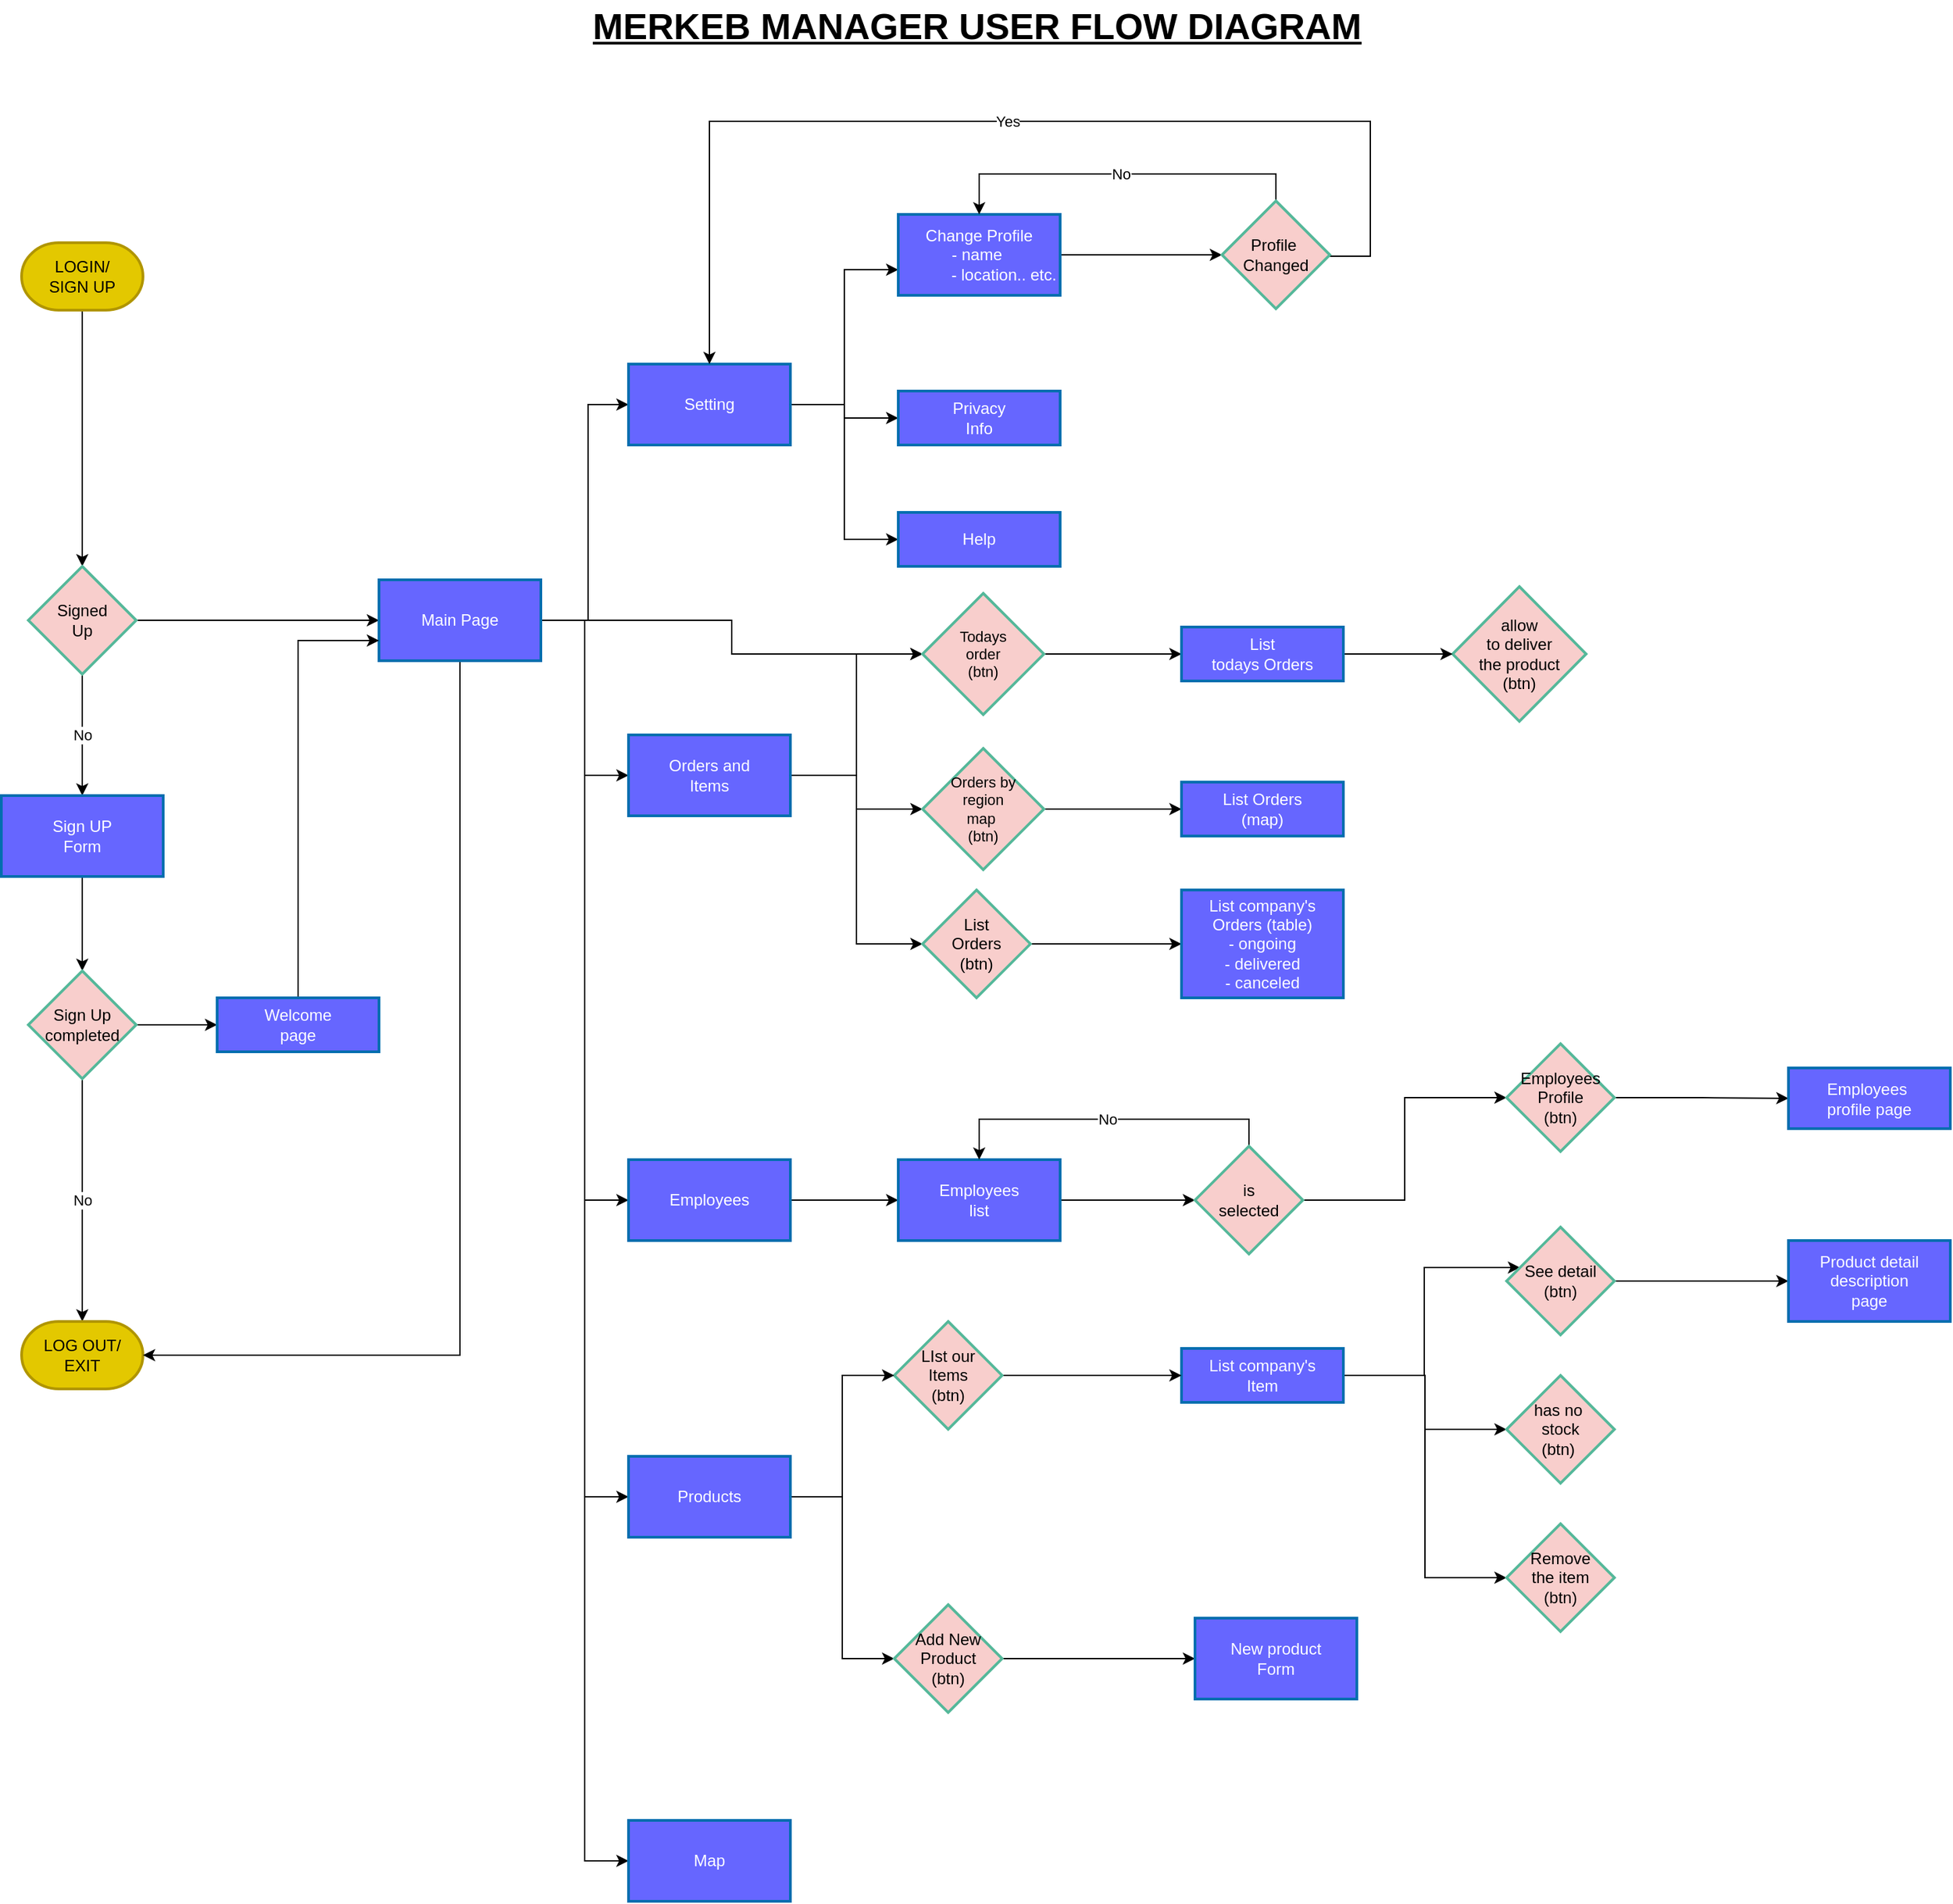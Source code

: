 <mxfile version="16.1.2" type="device"><diagram id="C5RBs43oDa-KdzZeNtuy" name="Page-1"><mxGraphModel dx="1736" dy="2153" grid="1" gridSize="10" guides="1" tooltips="1" connect="1" arrows="1" fold="1" page="1" pageScale="1" pageWidth="827" pageHeight="1169" math="0" shadow="0"><root><mxCell id="WIyWlLk6GJQsqaUBKTNV-0"/><mxCell id="WIyWlLk6GJQsqaUBKTNV-1" parent="WIyWlLk6GJQsqaUBKTNV-0"/><mxCell id="WIyWlLk6GJQsqaUBKTNV-5" value="No" style="edgeStyle=orthogonalEdgeStyle;rounded=0;html=1;jettySize=auto;orthogonalLoop=1;fontSize=11;endArrow=block;endFill=0;endSize=8;strokeWidth=1;shadow=0;labelBackgroundColor=none;" parent="WIyWlLk6GJQsqaUBKTNV-1" edge="1"><mxGeometry y="10" relative="1" as="geometry"><mxPoint as="offset"/><mxPoint x="270" y="210" as="sourcePoint"/></mxGeometry></mxCell><mxCell id="WIyWlLk6GJQsqaUBKTNV-8" value="No" style="rounded=0;html=1;jettySize=auto;orthogonalLoop=1;fontSize=11;endArrow=block;endFill=0;endSize=8;strokeWidth=1;shadow=0;labelBackgroundColor=none;edgeStyle=orthogonalEdgeStyle;" parent="WIyWlLk6GJQsqaUBKTNV-1" edge="1"><mxGeometry x="0.333" y="20" relative="1" as="geometry"><mxPoint as="offset"/><mxPoint x="220" y="370" as="sourcePoint"/></mxGeometry></mxCell><mxCell id="WIyWlLk6GJQsqaUBKTNV-9" value="Yes" style="edgeStyle=orthogonalEdgeStyle;rounded=0;html=1;jettySize=auto;orthogonalLoop=1;fontSize=11;endArrow=block;endFill=0;endSize=8;strokeWidth=1;shadow=0;labelBackgroundColor=none;" parent="WIyWlLk6GJQsqaUBKTNV-1" edge="1"><mxGeometry y="10" relative="1" as="geometry"><mxPoint as="offset"/><mxPoint x="270" y="330" as="sourcePoint"/></mxGeometry></mxCell><mxCell id="RGs9xpDRCPvsPjXUQGGb-3" value="" style="edgeStyle=orthogonalEdgeStyle;rounded=0;orthogonalLoop=1;jettySize=auto;html=1;" parent="WIyWlLk6GJQsqaUBKTNV-1" edge="1"><mxGeometry relative="1" as="geometry"><mxPoint x="220" y="210" as="targetPoint"/></mxGeometry></mxCell><mxCell id="RGs9xpDRCPvsPjXUQGGb-6" value="" style="edgeStyle=orthogonalEdgeStyle;rounded=0;orthogonalLoop=1;jettySize=auto;html=1;" parent="WIyWlLk6GJQsqaUBKTNV-1" source="RGs9xpDRCPvsPjXUQGGb-4" target="RGs9xpDRCPvsPjXUQGGb-5" edge="1"><mxGeometry relative="1" as="geometry"/></mxCell><mxCell id="RGs9xpDRCPvsPjXUQGGb-4" value="LOGIN/&lt;br&gt;SIGN UP" style="strokeWidth=2;html=1;shape=mxgraph.flowchart.terminator;whiteSpace=wrap;fillColor=#e3c800;fontColor=#000000;strokeColor=#B09500;" parent="WIyWlLk6GJQsqaUBKTNV-1" vertex="1"><mxGeometry x="100" y="-50" width="90" height="50" as="geometry"/></mxCell><mxCell id="RGs9xpDRCPvsPjXUQGGb-8" value="No" style="edgeStyle=orthogonalEdgeStyle;rounded=0;orthogonalLoop=1;jettySize=auto;html=1;" parent="WIyWlLk6GJQsqaUBKTNV-1" source="RGs9xpDRCPvsPjXUQGGb-5" target="RGs9xpDRCPvsPjXUQGGb-7" edge="1"><mxGeometry relative="1" as="geometry"/></mxCell><mxCell id="RGs9xpDRCPvsPjXUQGGb-14" value="" style="edgeStyle=orthogonalEdgeStyle;rounded=0;orthogonalLoop=1;jettySize=auto;html=1;" parent="WIyWlLk6GJQsqaUBKTNV-1" source="RGs9xpDRCPvsPjXUQGGb-5" target="RGs9xpDRCPvsPjXUQGGb-13" edge="1"><mxGeometry relative="1" as="geometry"/></mxCell><mxCell id="RGs9xpDRCPvsPjXUQGGb-5" value="Signed&lt;br&gt;Up" style="rhombus;whiteSpace=wrap;html=1;fillColor=#F8CECC;strokeColor=#55B89A;strokeWidth=2;" parent="WIyWlLk6GJQsqaUBKTNV-1" vertex="1"><mxGeometry x="105" y="190" width="80" height="80" as="geometry"/></mxCell><mxCell id="RGs9xpDRCPvsPjXUQGGb-10" value="" style="edgeStyle=orthogonalEdgeStyle;rounded=0;orthogonalLoop=1;jettySize=auto;html=1;" parent="WIyWlLk6GJQsqaUBKTNV-1" source="RGs9xpDRCPvsPjXUQGGb-7" target="RGs9xpDRCPvsPjXUQGGb-9" edge="1"><mxGeometry relative="1" as="geometry"/></mxCell><mxCell id="RGs9xpDRCPvsPjXUQGGb-7" value="Sign UP&lt;br&gt;Form" style="whiteSpace=wrap;html=1;fillColor=#6666FF;strokeColor=#006EAF;strokeWidth=2;fontColor=#ffffff;" parent="WIyWlLk6GJQsqaUBKTNV-1" vertex="1"><mxGeometry x="85" y="360" width="120" height="60" as="geometry"/></mxCell><mxCell id="RGs9xpDRCPvsPjXUQGGb-12" value="No" style="edgeStyle=orthogonalEdgeStyle;rounded=0;orthogonalLoop=1;jettySize=auto;html=1;exitX=0.5;exitY=1;exitDx=0;exitDy=0;entryX=0.5;entryY=0;entryDx=0;entryDy=0;entryPerimeter=0;" parent="WIyWlLk6GJQsqaUBKTNV-1" source="RGs9xpDRCPvsPjXUQGGb-9" target="RGs9xpDRCPvsPjXUQGGb-11" edge="1"><mxGeometry relative="1" as="geometry"/></mxCell><mxCell id="RGs9xpDRCPvsPjXUQGGb-16" value="" style="edgeStyle=orthogonalEdgeStyle;rounded=0;orthogonalLoop=1;jettySize=auto;html=1;" parent="WIyWlLk6GJQsqaUBKTNV-1" source="RGs9xpDRCPvsPjXUQGGb-9" target="RGs9xpDRCPvsPjXUQGGb-15" edge="1"><mxGeometry relative="1" as="geometry"/></mxCell><mxCell id="RGs9xpDRCPvsPjXUQGGb-9" value="Sign Up&lt;br&gt;completed" style="rhombus;whiteSpace=wrap;html=1;fillColor=#F8CECC;strokeColor=#55B89A;fontColor=default;strokeWidth=2;" parent="WIyWlLk6GJQsqaUBKTNV-1" vertex="1"><mxGeometry x="105" y="490" width="80" height="80" as="geometry"/></mxCell><mxCell id="RGs9xpDRCPvsPjXUQGGb-11" value="LOG OUT/&lt;br&gt;EXIT" style="strokeWidth=2;html=1;shape=mxgraph.flowchart.terminator;whiteSpace=wrap;fillColor=#e3c800;fontColor=#000000;strokeColor=#B09500;" parent="WIyWlLk6GJQsqaUBKTNV-1" vertex="1"><mxGeometry x="100" y="750" width="90" height="50" as="geometry"/></mxCell><mxCell id="RGs9xpDRCPvsPjXUQGGb-19" value="" style="edgeStyle=orthogonalEdgeStyle;rounded=0;orthogonalLoop=1;jettySize=auto;html=1;" parent="WIyWlLk6GJQsqaUBKTNV-1" source="RGs9xpDRCPvsPjXUQGGb-13" target="RGs9xpDRCPvsPjXUQGGb-18" edge="1"><mxGeometry relative="1" as="geometry"><Array as="points"><mxPoint x="520" y="230"/><mxPoint x="520" y="70"/></Array></mxGeometry></mxCell><mxCell id="RGs9xpDRCPvsPjXUQGGb-33" style="edgeStyle=orthogonalEdgeStyle;rounded=0;orthogonalLoop=1;jettySize=auto;html=1;exitX=1;exitY=0.5;exitDx=0;exitDy=0;entryX=0;entryY=0.5;entryDx=0;entryDy=0;" parent="WIyWlLk6GJQsqaUBKTNV-1" source="RGs9xpDRCPvsPjXUQGGb-13" target="RGs9xpDRCPvsPjXUQGGb-31" edge="1"><mxGeometry relative="1" as="geometry"/></mxCell><mxCell id="RGs9xpDRCPvsPjXUQGGb-37" style="edgeStyle=orthogonalEdgeStyle;rounded=0;orthogonalLoop=1;jettySize=auto;html=1;exitX=1;exitY=0.5;exitDx=0;exitDy=0;entryX=0;entryY=0.5;entryDx=0;entryDy=0;" parent="WIyWlLk6GJQsqaUBKTNV-1" source="RGs9xpDRCPvsPjXUQGGb-13" target="RGs9xpDRCPvsPjXUQGGb-36" edge="1"><mxGeometry relative="1" as="geometry"/></mxCell><mxCell id="RGs9xpDRCPvsPjXUQGGb-41" style="edgeStyle=orthogonalEdgeStyle;rounded=0;orthogonalLoop=1;jettySize=auto;html=1;exitX=1;exitY=0.5;exitDx=0;exitDy=0;entryX=0;entryY=0.5;entryDx=0;entryDy=0;" parent="WIyWlLk6GJQsqaUBKTNV-1" source="RGs9xpDRCPvsPjXUQGGb-13" target="RGs9xpDRCPvsPjXUQGGb-40" edge="1"><mxGeometry relative="1" as="geometry"/></mxCell><mxCell id="RGs9xpDRCPvsPjXUQGGb-42" style="edgeStyle=orthogonalEdgeStyle;rounded=0;orthogonalLoop=1;jettySize=auto;html=1;exitX=0.5;exitY=1;exitDx=0;exitDy=0;entryX=1;entryY=0.5;entryDx=0;entryDy=0;entryPerimeter=0;" parent="WIyWlLk6GJQsqaUBKTNV-1" source="RGs9xpDRCPvsPjXUQGGb-13" target="RGs9xpDRCPvsPjXUQGGb-11" edge="1"><mxGeometry relative="1" as="geometry"/></mxCell><mxCell id="BPFzXeTveqE4ycmZ5_by-41" style="edgeStyle=orthogonalEdgeStyle;rounded=0;orthogonalLoop=1;jettySize=auto;html=1;exitX=1;exitY=0.5;exitDx=0;exitDy=0;entryX=0;entryY=0.5;entryDx=0;entryDy=0;fontSize=11;" edge="1" parent="WIyWlLk6GJQsqaUBKTNV-1" source="RGs9xpDRCPvsPjXUQGGb-13" target="BPFzXeTveqE4ycmZ5_by-25"><mxGeometry relative="1" as="geometry"/></mxCell><mxCell id="BPFzXeTveqE4ycmZ5_by-48" style="edgeStyle=orthogonalEdgeStyle;rounded=0;orthogonalLoop=1;jettySize=auto;html=1;exitX=1;exitY=0.5;exitDx=0;exitDy=0;fontSize=11;" edge="1" parent="WIyWlLk6GJQsqaUBKTNV-1" source="RGs9xpDRCPvsPjXUQGGb-13" target="BPFzXeTveqE4ycmZ5_by-42"><mxGeometry relative="1" as="geometry"/></mxCell><mxCell id="RGs9xpDRCPvsPjXUQGGb-13" value="Main Page" style="whiteSpace=wrap;html=1;fillColor=#6666FF;strokeColor=#006EAF;strokeWidth=2;fontColor=#ffffff;" parent="WIyWlLk6GJQsqaUBKTNV-1" vertex="1"><mxGeometry x="365" y="200" width="120" height="60" as="geometry"/></mxCell><mxCell id="RGs9xpDRCPvsPjXUQGGb-17" style="edgeStyle=orthogonalEdgeStyle;rounded=0;orthogonalLoop=1;jettySize=auto;html=1;exitX=0.5;exitY=0;exitDx=0;exitDy=0;entryX=0;entryY=0.75;entryDx=0;entryDy=0;" parent="WIyWlLk6GJQsqaUBKTNV-1" source="RGs9xpDRCPvsPjXUQGGb-15" target="RGs9xpDRCPvsPjXUQGGb-13" edge="1"><mxGeometry relative="1" as="geometry"/></mxCell><mxCell id="RGs9xpDRCPvsPjXUQGGb-15" value="Welcome&lt;br&gt;page" style="whiteSpace=wrap;html=1;fillColor=#6666FF;strokeColor=#006EAF;strokeWidth=2;fontColor=#ffffff;" parent="WIyWlLk6GJQsqaUBKTNV-1" vertex="1"><mxGeometry x="245" y="510" width="120" height="40" as="geometry"/></mxCell><mxCell id="RGs9xpDRCPvsPjXUQGGb-21" value="" style="edgeStyle=orthogonalEdgeStyle;rounded=0;orthogonalLoop=1;jettySize=auto;html=1;" parent="WIyWlLk6GJQsqaUBKTNV-1" source="RGs9xpDRCPvsPjXUQGGb-18" target="RGs9xpDRCPvsPjXUQGGb-20" edge="1"><mxGeometry relative="1" as="geometry"><Array as="points"><mxPoint x="710" y="70"/><mxPoint x="710" y="-30"/></Array></mxGeometry></mxCell><mxCell id="RGs9xpDRCPvsPjXUQGGb-28" style="edgeStyle=orthogonalEdgeStyle;rounded=0;orthogonalLoop=1;jettySize=auto;html=1;exitX=1;exitY=0.5;exitDx=0;exitDy=0;entryX=0;entryY=0.5;entryDx=0;entryDy=0;" parent="WIyWlLk6GJQsqaUBKTNV-1" source="RGs9xpDRCPvsPjXUQGGb-18" target="RGs9xpDRCPvsPjXUQGGb-27" edge="1"><mxGeometry relative="1" as="geometry"/></mxCell><mxCell id="RGs9xpDRCPvsPjXUQGGb-30" style="edgeStyle=orthogonalEdgeStyle;rounded=0;orthogonalLoop=1;jettySize=auto;html=1;exitX=1;exitY=0.5;exitDx=0;exitDy=0;entryX=0;entryY=0.5;entryDx=0;entryDy=0;" parent="WIyWlLk6GJQsqaUBKTNV-1" source="RGs9xpDRCPvsPjXUQGGb-18" target="RGs9xpDRCPvsPjXUQGGb-29" edge="1"><mxGeometry relative="1" as="geometry"/></mxCell><mxCell id="RGs9xpDRCPvsPjXUQGGb-18" value="Setting" style="whiteSpace=wrap;html=1;fillColor=#6666FF;strokeColor=#006EAF;fontColor=#ffffff;strokeWidth=2;" parent="WIyWlLk6GJQsqaUBKTNV-1" vertex="1"><mxGeometry x="550" y="40" width="120" height="60" as="geometry"/></mxCell><mxCell id="RGs9xpDRCPvsPjXUQGGb-23" value="" style="edgeStyle=orthogonalEdgeStyle;rounded=0;orthogonalLoop=1;jettySize=auto;html=1;" parent="WIyWlLk6GJQsqaUBKTNV-1" source="RGs9xpDRCPvsPjXUQGGb-20" target="RGs9xpDRCPvsPjXUQGGb-22" edge="1"><mxGeometry relative="1" as="geometry"/></mxCell><mxCell id="RGs9xpDRCPvsPjXUQGGb-20" value="Change Profile&lt;br&gt;- name&amp;nbsp;&lt;br&gt;&amp;nbsp; &amp;nbsp; &amp;nbsp; &amp;nbsp; &amp;nbsp; &amp;nbsp;- location.. etc." style="whiteSpace=wrap;html=1;fillColor=#6666FF;strokeColor=#006EAF;fontColor=#ffffff;strokeWidth=2;" parent="WIyWlLk6GJQsqaUBKTNV-1" vertex="1"><mxGeometry x="750" y="-71" width="120" height="60" as="geometry"/></mxCell><mxCell id="RGs9xpDRCPvsPjXUQGGb-24" value="No" style="edgeStyle=orthogonalEdgeStyle;rounded=0;orthogonalLoop=1;jettySize=auto;html=1;exitX=0.5;exitY=0;exitDx=0;exitDy=0;entryX=0.5;entryY=0;entryDx=0;entryDy=0;" parent="WIyWlLk6GJQsqaUBKTNV-1" source="RGs9xpDRCPvsPjXUQGGb-22" target="RGs9xpDRCPvsPjXUQGGb-20" edge="1"><mxGeometry relative="1" as="geometry"/></mxCell><mxCell id="RGs9xpDRCPvsPjXUQGGb-26" value="Yes" style="edgeStyle=orthogonalEdgeStyle;rounded=0;orthogonalLoop=1;jettySize=auto;html=1;exitX=1;exitY=0.5;exitDx=0;exitDy=0;entryX=0.5;entryY=0;entryDx=0;entryDy=0;" parent="WIyWlLk6GJQsqaUBKTNV-1" source="RGs9xpDRCPvsPjXUQGGb-22" target="RGs9xpDRCPvsPjXUQGGb-18" edge="1"><mxGeometry relative="1" as="geometry"><Array as="points"><mxPoint x="1100" y="-40"/><mxPoint x="1100" y="-140"/><mxPoint x="610" y="-140"/></Array></mxGeometry></mxCell><mxCell id="RGs9xpDRCPvsPjXUQGGb-22" value="Profile&amp;nbsp;&lt;br&gt;Changed" style="rhombus;whiteSpace=wrap;html=1;fillColor=#F8CECC;strokeColor=#55B89A;fontColor=default;strokeWidth=2;" parent="WIyWlLk6GJQsqaUBKTNV-1" vertex="1"><mxGeometry x="990" y="-81" width="80" height="80" as="geometry"/></mxCell><mxCell id="RGs9xpDRCPvsPjXUQGGb-27" value="Privacy&lt;br&gt;Info" style="whiteSpace=wrap;html=1;fillColor=#6666FF;strokeColor=#006EAF;fontColor=#ffffff;strokeWidth=2;" parent="WIyWlLk6GJQsqaUBKTNV-1" vertex="1"><mxGeometry x="750" y="60" width="120" height="40" as="geometry"/></mxCell><mxCell id="RGs9xpDRCPvsPjXUQGGb-29" value="Help" style="whiteSpace=wrap;html=1;fillColor=#6666FF;strokeColor=#006EAF;fontColor=#ffffff;strokeWidth=2;" parent="WIyWlLk6GJQsqaUBKTNV-1" vertex="1"><mxGeometry x="750" y="150" width="120" height="40" as="geometry"/></mxCell><mxCell id="BPFzXeTveqE4ycmZ5_by-9" style="edgeStyle=orthogonalEdgeStyle;rounded=0;orthogonalLoop=1;jettySize=auto;html=1;exitX=1;exitY=0.5;exitDx=0;exitDy=0;" edge="1" parent="WIyWlLk6GJQsqaUBKTNV-1" source="RGs9xpDRCPvsPjXUQGGb-31" target="BPFzXeTveqE4ycmZ5_by-7"><mxGeometry relative="1" as="geometry"/></mxCell><mxCell id="BPFzXeTveqE4ycmZ5_by-10" style="edgeStyle=orthogonalEdgeStyle;rounded=0;orthogonalLoop=1;jettySize=auto;html=1;exitX=1;exitY=0.5;exitDx=0;exitDy=0;entryX=0;entryY=0.5;entryDx=0;entryDy=0;fontSize=11;" edge="1" parent="WIyWlLk6GJQsqaUBKTNV-1" source="RGs9xpDRCPvsPjXUQGGb-31" target="BPFzXeTveqE4ycmZ5_by-8"><mxGeometry relative="1" as="geometry"/></mxCell><mxCell id="BPFzXeTveqE4ycmZ5_by-47" style="edgeStyle=orthogonalEdgeStyle;rounded=0;orthogonalLoop=1;jettySize=auto;html=1;exitX=1;exitY=0.5;exitDx=0;exitDy=0;entryX=0;entryY=0.5;entryDx=0;entryDy=0;fontSize=11;" edge="1" parent="WIyWlLk6GJQsqaUBKTNV-1" source="RGs9xpDRCPvsPjXUQGGb-31" target="BPFzXeTveqE4ycmZ5_by-42"><mxGeometry relative="1" as="geometry"/></mxCell><mxCell id="RGs9xpDRCPvsPjXUQGGb-31" value="Orders and&lt;br&gt;Items" style="whiteSpace=wrap;html=1;fillColor=#6666FF;strokeColor=#006EAF;fontColor=#ffffff;strokeWidth=2;" parent="WIyWlLk6GJQsqaUBKTNV-1" vertex="1"><mxGeometry x="550" y="315" width="120" height="60" as="geometry"/></mxCell><mxCell id="BPFzXeTveqE4ycmZ5_by-17" value="" style="edgeStyle=orthogonalEdgeStyle;rounded=0;orthogonalLoop=1;jettySize=auto;html=1;fontSize=11;" edge="1" parent="WIyWlLk6GJQsqaUBKTNV-1" source="RGs9xpDRCPvsPjXUQGGb-36" target="BPFzXeTveqE4ycmZ5_by-16"><mxGeometry relative="1" as="geometry"/></mxCell><mxCell id="RGs9xpDRCPvsPjXUQGGb-36" value="Employees" style="whiteSpace=wrap;html=1;fillColor=#6666FF;strokeColor=#006EAF;fontColor=#ffffff;strokeWidth=2;" parent="WIyWlLk6GJQsqaUBKTNV-1" vertex="1"><mxGeometry x="550" y="630" width="120" height="60" as="geometry"/></mxCell><mxCell id="RGs9xpDRCPvsPjXUQGGb-40" value="Map" style="whiteSpace=wrap;html=1;fillColor=#6666FF;strokeColor=#006EAF;fontColor=#ffffff;strokeWidth=2;" parent="WIyWlLk6GJQsqaUBKTNV-1" vertex="1"><mxGeometry x="550" y="1120" width="120" height="60" as="geometry"/></mxCell><mxCell id="BPFzXeTveqE4ycmZ5_by-36" value="" style="edgeStyle=orthogonalEdgeStyle;rounded=0;orthogonalLoop=1;jettySize=auto;html=1;fontSize=11;" edge="1" parent="WIyWlLk6GJQsqaUBKTNV-1" source="BPFzXeTveqE4ycmZ5_by-0" target="BPFzXeTveqE4ycmZ5_by-35"><mxGeometry relative="1" as="geometry"><Array as="points"><mxPoint x="1140" y="790"/><mxPoint x="1140" y="710"/></Array></mxGeometry></mxCell><mxCell id="BPFzXeTveqE4ycmZ5_by-51" style="edgeStyle=orthogonalEdgeStyle;rounded=0;orthogonalLoop=1;jettySize=auto;html=1;exitX=1;exitY=0.5;exitDx=0;exitDy=0;entryX=0;entryY=0.5;entryDx=0;entryDy=0;fontSize=11;" edge="1" parent="WIyWlLk6GJQsqaUBKTNV-1" source="BPFzXeTveqE4ycmZ5_by-0" target="BPFzXeTveqE4ycmZ5_by-49"><mxGeometry relative="1" as="geometry"/></mxCell><mxCell id="BPFzXeTveqE4ycmZ5_by-52" style="edgeStyle=orthogonalEdgeStyle;rounded=0;orthogonalLoop=1;jettySize=auto;html=1;exitX=1;exitY=0.5;exitDx=0;exitDy=0;entryX=0;entryY=0.5;entryDx=0;entryDy=0;fontSize=11;" edge="1" parent="WIyWlLk6GJQsqaUBKTNV-1" source="BPFzXeTveqE4ycmZ5_by-0" target="BPFzXeTveqE4ycmZ5_by-50"><mxGeometry relative="1" as="geometry"/></mxCell><mxCell id="BPFzXeTveqE4ycmZ5_by-0" value="List company's&lt;br&gt;Item" style="whiteSpace=wrap;html=1;fillColor=#6666FF;strokeColor=#006EAF;fontColor=#ffffff;strokeWidth=2;" vertex="1" parent="WIyWlLk6GJQsqaUBKTNV-1"><mxGeometry x="960" y="770" width="120" height="40" as="geometry"/></mxCell><mxCell id="BPFzXeTveqE4ycmZ5_by-1" value="allow&lt;br&gt;to deliver&lt;br&gt;the product&lt;br&gt;(btn)" style="rhombus;whiteSpace=wrap;html=1;fillColor=#F8CECC;strokeColor=#55B89A;fontColor=default;strokeWidth=2;" vertex="1" parent="WIyWlLk6GJQsqaUBKTNV-1"><mxGeometry x="1161" y="205" width="99" height="100" as="geometry"/></mxCell><mxCell id="BPFzXeTveqE4ycmZ5_by-11" style="edgeStyle=orthogonalEdgeStyle;rounded=0;orthogonalLoop=1;jettySize=auto;html=1;exitX=1;exitY=0.5;exitDx=0;exitDy=0;fontSize=11;" edge="1" parent="WIyWlLk6GJQsqaUBKTNV-1" source="BPFzXeTveqE4ycmZ5_by-6" target="BPFzXeTveqE4ycmZ5_by-0"><mxGeometry relative="1" as="geometry"/></mxCell><mxCell id="BPFzXeTveqE4ycmZ5_by-6" value="LIst our&lt;br&gt;Items&lt;br&gt;(btn)" style="rhombus;whiteSpace=wrap;html=1;fillColor=#F8CECC;strokeColor=#55B89A;fontColor=default;strokeWidth=2;" vertex="1" parent="WIyWlLk6GJQsqaUBKTNV-1"><mxGeometry x="747" y="750" width="80" height="80" as="geometry"/></mxCell><mxCell id="BPFzXeTveqE4ycmZ5_by-14" style="edgeStyle=orthogonalEdgeStyle;rounded=0;orthogonalLoop=1;jettySize=auto;html=1;exitX=1;exitY=0.5;exitDx=0;exitDy=0;fontSize=11;" edge="1" parent="WIyWlLk6GJQsqaUBKTNV-1" source="BPFzXeTveqE4ycmZ5_by-7" target="BPFzXeTveqE4ycmZ5_by-12"><mxGeometry relative="1" as="geometry"/></mxCell><mxCell id="BPFzXeTveqE4ycmZ5_by-7" value="Orders by&lt;br style=&quot;font-size: 11px;&quot;&gt;region&lt;br style=&quot;font-size: 11px;&quot;&gt;map&amp;nbsp;&lt;br style=&quot;font-size: 11px;&quot;&gt;(btn)" style="rhombus;whiteSpace=wrap;html=1;fillColor=#F8CECC;strokeColor=#55B89A;fontColor=default;strokeWidth=2;fontSize=11;" vertex="1" parent="WIyWlLk6GJQsqaUBKTNV-1"><mxGeometry x="768" y="325" width="90" height="90" as="geometry"/></mxCell><mxCell id="BPFzXeTveqE4ycmZ5_by-15" style="edgeStyle=orthogonalEdgeStyle;rounded=0;orthogonalLoop=1;jettySize=auto;html=1;exitX=1;exitY=0.5;exitDx=0;exitDy=0;fontSize=11;" edge="1" parent="WIyWlLk6GJQsqaUBKTNV-1" source="BPFzXeTveqE4ycmZ5_by-8" target="BPFzXeTveqE4ycmZ5_by-13"><mxGeometry relative="1" as="geometry"/></mxCell><mxCell id="BPFzXeTveqE4ycmZ5_by-8" value="List&lt;br&gt;Orders&lt;br&gt;(btn)" style="rhombus;whiteSpace=wrap;html=1;fillColor=#F8CECC;strokeColor=#55B89A;fontColor=default;strokeWidth=2;" vertex="1" parent="WIyWlLk6GJQsqaUBKTNV-1"><mxGeometry x="768" y="430" width="80" height="80" as="geometry"/></mxCell><mxCell id="BPFzXeTveqE4ycmZ5_by-12" value="List Orders&lt;br&gt;(map)" style="whiteSpace=wrap;html=1;fillColor=#6666FF;strokeColor=#006EAF;fontColor=#ffffff;strokeWidth=2;" vertex="1" parent="WIyWlLk6GJQsqaUBKTNV-1"><mxGeometry x="960" y="350" width="120" height="40" as="geometry"/></mxCell><mxCell id="BPFzXeTveqE4ycmZ5_by-13" value="List company's&lt;br&gt;Orders (table)&lt;br&gt;- ongoing&lt;br&gt;- delivered&lt;br&gt;- canceled" style="whiteSpace=wrap;html=1;fillColor=#6666FF;strokeColor=#006EAF;fontColor=#ffffff;strokeWidth=2;" vertex="1" parent="WIyWlLk6GJQsqaUBKTNV-1"><mxGeometry x="960" y="430" width="120" height="80" as="geometry"/></mxCell><mxCell id="BPFzXeTveqE4ycmZ5_by-19" value="" style="edgeStyle=orthogonalEdgeStyle;rounded=0;orthogonalLoop=1;jettySize=auto;html=1;fontSize=11;" edge="1" parent="WIyWlLk6GJQsqaUBKTNV-1" source="BPFzXeTveqE4ycmZ5_by-16" target="BPFzXeTveqE4ycmZ5_by-18"><mxGeometry relative="1" as="geometry"/></mxCell><mxCell id="BPFzXeTveqE4ycmZ5_by-16" value="Employees&lt;br&gt;list" style="whiteSpace=wrap;html=1;fillColor=#6666FF;strokeColor=#006EAF;fontColor=#ffffff;strokeWidth=2;" vertex="1" parent="WIyWlLk6GJQsqaUBKTNV-1"><mxGeometry x="750" y="630" width="120" height="60" as="geometry"/></mxCell><mxCell id="BPFzXeTveqE4ycmZ5_by-20" value="No" style="edgeStyle=orthogonalEdgeStyle;rounded=0;orthogonalLoop=1;jettySize=auto;html=1;exitX=0.5;exitY=0;exitDx=0;exitDy=0;entryX=0.5;entryY=0;entryDx=0;entryDy=0;fontSize=11;" edge="1" parent="WIyWlLk6GJQsqaUBKTNV-1" source="BPFzXeTveqE4ycmZ5_by-18" target="BPFzXeTveqE4ycmZ5_by-16"><mxGeometry relative="1" as="geometry"/></mxCell><mxCell id="BPFzXeTveqE4ycmZ5_by-22" value="" style="edgeStyle=orthogonalEdgeStyle;rounded=0;orthogonalLoop=1;jettySize=auto;html=1;fontSize=11;" edge="1" parent="WIyWlLk6GJQsqaUBKTNV-1" source="BPFzXeTveqE4ycmZ5_by-18" target="BPFzXeTveqE4ycmZ5_by-21"><mxGeometry relative="1" as="geometry"/></mxCell><mxCell id="BPFzXeTveqE4ycmZ5_by-18" value="is &lt;br&gt;selected" style="rhombus;whiteSpace=wrap;html=1;fillColor=#F8CECC;strokeColor=#55B89A;fontColor=default;strokeWidth=2;" vertex="1" parent="WIyWlLk6GJQsqaUBKTNV-1"><mxGeometry x="970" y="620" width="80" height="80" as="geometry"/></mxCell><mxCell id="BPFzXeTveqE4ycmZ5_by-34" value="" style="edgeStyle=orthogonalEdgeStyle;rounded=0;orthogonalLoop=1;jettySize=auto;html=1;fontSize=11;" edge="1" parent="WIyWlLk6GJQsqaUBKTNV-1" source="BPFzXeTveqE4ycmZ5_by-21" target="BPFzXeTveqE4ycmZ5_by-33"><mxGeometry relative="1" as="geometry"/></mxCell><mxCell id="BPFzXeTveqE4ycmZ5_by-21" value="Employees&lt;br&gt;Profile&lt;br&gt;(btn)" style="rhombus;whiteSpace=wrap;html=1;fillColor=#F8CECC;strokeColor=#55B89A;fontColor=default;strokeWidth=2;" vertex="1" parent="WIyWlLk6GJQsqaUBKTNV-1"><mxGeometry x="1201" y="544" width="80" height="80" as="geometry"/></mxCell><mxCell id="BPFzXeTveqE4ycmZ5_by-39" style="edgeStyle=orthogonalEdgeStyle;rounded=0;orthogonalLoop=1;jettySize=auto;html=1;exitX=1;exitY=0.5;exitDx=0;exitDy=0;entryX=0;entryY=0.5;entryDx=0;entryDy=0;fontSize=11;" edge="1" parent="WIyWlLk6GJQsqaUBKTNV-1" source="BPFzXeTveqE4ycmZ5_by-25" target="BPFzXeTveqE4ycmZ5_by-6"><mxGeometry relative="1" as="geometry"/></mxCell><mxCell id="BPFzXeTveqE4ycmZ5_by-40" style="edgeStyle=orthogonalEdgeStyle;rounded=0;orthogonalLoop=1;jettySize=auto;html=1;exitX=1;exitY=0.5;exitDx=0;exitDy=0;entryX=0;entryY=0.5;entryDx=0;entryDy=0;fontSize=11;" edge="1" parent="WIyWlLk6GJQsqaUBKTNV-1" source="BPFzXeTveqE4ycmZ5_by-25" target="BPFzXeTveqE4ycmZ5_by-26"><mxGeometry relative="1" as="geometry"/></mxCell><mxCell id="BPFzXeTveqE4ycmZ5_by-25" value="Products" style="whiteSpace=wrap;html=1;fillColor=#6666FF;strokeColor=#006EAF;fontColor=#ffffff;strokeWidth=2;" vertex="1" parent="WIyWlLk6GJQsqaUBKTNV-1"><mxGeometry x="550" y="850" width="120" height="60" as="geometry"/></mxCell><mxCell id="BPFzXeTveqE4ycmZ5_by-28" value="" style="edgeStyle=orthogonalEdgeStyle;rounded=0;orthogonalLoop=1;jettySize=auto;html=1;fontSize=11;" edge="1" parent="WIyWlLk6GJQsqaUBKTNV-1" source="BPFzXeTveqE4ycmZ5_by-26" target="BPFzXeTveqE4ycmZ5_by-27"><mxGeometry relative="1" as="geometry"/></mxCell><mxCell id="BPFzXeTveqE4ycmZ5_by-26" value="Add New&lt;br&gt;Product&lt;br&gt;(btn)" style="rhombus;whiteSpace=wrap;html=1;fillColor=#F8CECC;strokeColor=#55B89A;fontColor=default;strokeWidth=2;" vertex="1" parent="WIyWlLk6GJQsqaUBKTNV-1"><mxGeometry x="747" y="960" width="80" height="80" as="geometry"/></mxCell><mxCell id="BPFzXeTveqE4ycmZ5_by-27" value="New product&lt;br&gt;Form" style="whiteSpace=wrap;html=1;fillColor=#6666FF;strokeColor=#006EAF;strokeWidth=2;fontColor=#ffffff;" vertex="1" parent="WIyWlLk6GJQsqaUBKTNV-1"><mxGeometry x="970" y="970" width="120" height="60" as="geometry"/></mxCell><mxCell id="BPFzXeTveqE4ycmZ5_by-33" value="Employees&amp;nbsp;&lt;br&gt;profile page" style="whiteSpace=wrap;html=1;fillColor=#6666FF;strokeColor=#006EAF;strokeWidth=2;fontColor=#ffffff;" vertex="1" parent="WIyWlLk6GJQsqaUBKTNV-1"><mxGeometry x="1410" y="562" width="120" height="45" as="geometry"/></mxCell><mxCell id="BPFzXeTveqE4ycmZ5_by-38" value="" style="edgeStyle=orthogonalEdgeStyle;rounded=0;orthogonalLoop=1;jettySize=auto;html=1;fontSize=11;" edge="1" parent="WIyWlLk6GJQsqaUBKTNV-1" source="BPFzXeTveqE4ycmZ5_by-35" target="BPFzXeTveqE4ycmZ5_by-37"><mxGeometry relative="1" as="geometry"/></mxCell><mxCell id="BPFzXeTveqE4ycmZ5_by-35" value="See detail&lt;br&gt;(btn)" style="rhombus;whiteSpace=wrap;html=1;fillColor=#F8CECC;strokeColor=#55B89A;fontColor=default;strokeWidth=2;" vertex="1" parent="WIyWlLk6GJQsqaUBKTNV-1"><mxGeometry x="1201" y="680" width="80" height="80" as="geometry"/></mxCell><mxCell id="BPFzXeTveqE4ycmZ5_by-37" value="Product detail&lt;br&gt;description&lt;br&gt;page" style="whiteSpace=wrap;html=1;fillColor=#6666FF;strokeColor=#006EAF;strokeWidth=2;fontColor=#ffffff;" vertex="1" parent="WIyWlLk6GJQsqaUBKTNV-1"><mxGeometry x="1410" y="690" width="120" height="60" as="geometry"/></mxCell><mxCell id="BPFzXeTveqE4ycmZ5_by-44" style="edgeStyle=orthogonalEdgeStyle;rounded=0;orthogonalLoop=1;jettySize=auto;html=1;exitX=1;exitY=0.5;exitDx=0;exitDy=0;entryX=0;entryY=0.5;entryDx=0;entryDy=0;fontSize=11;" edge="1" parent="WIyWlLk6GJQsqaUBKTNV-1" source="BPFzXeTveqE4ycmZ5_by-42" target="BPFzXeTveqE4ycmZ5_by-43"><mxGeometry relative="1" as="geometry"/></mxCell><mxCell id="BPFzXeTveqE4ycmZ5_by-42" value="Todays&lt;br&gt;order&lt;br&gt;(btn)" style="rhombus;whiteSpace=wrap;html=1;fillColor=#F8CECC;strokeColor=#55B89A;fontColor=default;strokeWidth=2;fontSize=11;" vertex="1" parent="WIyWlLk6GJQsqaUBKTNV-1"><mxGeometry x="768" y="210" width="90" height="90" as="geometry"/></mxCell><mxCell id="BPFzXeTveqE4ycmZ5_by-46" style="edgeStyle=orthogonalEdgeStyle;rounded=0;orthogonalLoop=1;jettySize=auto;html=1;exitX=1;exitY=0.5;exitDx=0;exitDy=0;entryX=0;entryY=0.5;entryDx=0;entryDy=0;fontSize=11;" edge="1" parent="WIyWlLk6GJQsqaUBKTNV-1" source="BPFzXeTveqE4ycmZ5_by-43" target="BPFzXeTveqE4ycmZ5_by-1"><mxGeometry relative="1" as="geometry"/></mxCell><mxCell id="BPFzXeTveqE4ycmZ5_by-43" value="List &lt;br&gt;todays Orders&lt;br&gt;" style="whiteSpace=wrap;html=1;fillColor=#6666FF;strokeColor=#006EAF;fontColor=#ffffff;strokeWidth=2;" vertex="1" parent="WIyWlLk6GJQsqaUBKTNV-1"><mxGeometry x="960" y="235" width="120" height="40" as="geometry"/></mxCell><mxCell id="BPFzXeTveqE4ycmZ5_by-49" value="has no&amp;nbsp;&lt;br&gt;stock&lt;br&gt;(btn)&amp;nbsp;" style="rhombus;whiteSpace=wrap;html=1;fillColor=#F8CECC;strokeColor=#55B89A;fontColor=default;strokeWidth=2;" vertex="1" parent="WIyWlLk6GJQsqaUBKTNV-1"><mxGeometry x="1201" y="790" width="80" height="80" as="geometry"/></mxCell><mxCell id="BPFzXeTveqE4ycmZ5_by-50" value="Remove&lt;br&gt;the item&lt;br&gt;(btn)" style="rhombus;whiteSpace=wrap;html=1;fillColor=#F8CECC;strokeColor=#55B89A;fontColor=default;strokeWidth=2;" vertex="1" parent="WIyWlLk6GJQsqaUBKTNV-1"><mxGeometry x="1201" y="900" width="80" height="80" as="geometry"/></mxCell><mxCell id="BPFzXeTveqE4ycmZ5_by-56" value="MERKEB MANAGER USER FLOW DIAGRAM" style="text;html=1;align=center;verticalAlign=middle;resizable=0;points=[];autosize=1;strokeColor=none;fillColor=none;fontSize=27;strokeWidth=4;fontStyle=5" vertex="1" parent="WIyWlLk6GJQsqaUBKTNV-1"><mxGeometry x="513" y="-230" width="590" height="40" as="geometry"/></mxCell></root></mxGraphModel></diagram></mxfile>